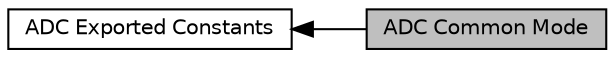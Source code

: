digraph "ADC Common Mode"
{
  edge [fontname="Helvetica",fontsize="10",labelfontname="Helvetica",labelfontsize="10"];
  node [fontname="Helvetica",fontsize="10",shape=record];
  rankdir=LR;
  Node0 [label="ADC Common Mode",height=0.2,width=0.4,color="black", fillcolor="grey75", style="filled", fontcolor="black"];
  Node1 [label="ADC Exported Constants",height=0.2,width=0.4,color="black", fillcolor="white", style="filled",URL="$group___a_d_c_ex___exported___constants.html"];
  Node1->Node0 [shape=plaintext, dir="back", style="solid"];
}
